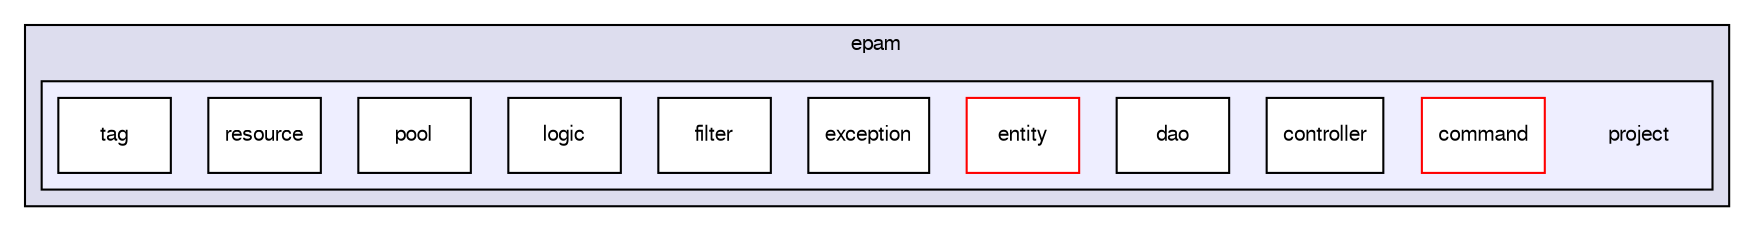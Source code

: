 digraph "C:/Workspace_Java_SE_3/Project/src/by/epam/project" {
  bgcolor=transparent;
  compound=true
  node [ fontsize="10", fontname="FreeSans"];
  edge [ labelfontsize="10", labelfontname="FreeSans"];
  subgraph clusterdir_76d8b636dcb00554d5f83d4c96d2f932 {
    graph [ bgcolor="#ddddee", pencolor="black", label="epam" fontname="FreeSans", fontsize="10", URL="dir_76d8b636dcb00554d5f83d4c96d2f932.html"]
  subgraph clusterdir_d0a5fcba9f43674a434d49a672afc364 {
    graph [ bgcolor="#eeeeff", pencolor="black", label="" URL="dir_d0a5fcba9f43674a434d49a672afc364.html"];
    dir_d0a5fcba9f43674a434d49a672afc364 [shape=plaintext label="project"];
    dir_f5c7764a6571c5e1f8670ce08ac82de3 [shape=box label="command" color="red" fillcolor="white" style="filled" URL="dir_f5c7764a6571c5e1f8670ce08ac82de3.html"];
    dir_31d90286291f9c98a9df1966b6e5aab9 [shape=box label="controller" color="black" fillcolor="white" style="filled" URL="dir_31d90286291f9c98a9df1966b6e5aab9.html"];
    dir_f53917ff58d80ceb82389b6677301a9b [shape=box label="dao" color="black" fillcolor="white" style="filled" URL="dir_f53917ff58d80ceb82389b6677301a9b.html"];
    dir_57770082d75ec0dd69e0f01a87132755 [shape=box label="entity" color="red" fillcolor="white" style="filled" URL="dir_57770082d75ec0dd69e0f01a87132755.html"];
    dir_eabe018250d46b8b7a4810e80c3cc0ac [shape=box label="exception" color="black" fillcolor="white" style="filled" URL="dir_eabe018250d46b8b7a4810e80c3cc0ac.html"];
    dir_5b04b7f28d1ae1d6fd34a74ca77c1c77 [shape=box label="filter" color="black" fillcolor="white" style="filled" URL="dir_5b04b7f28d1ae1d6fd34a74ca77c1c77.html"];
    dir_ffd97927472fdeb590dc8c9cba3b625f [shape=box label="logic" color="black" fillcolor="white" style="filled" URL="dir_ffd97927472fdeb590dc8c9cba3b625f.html"];
    dir_1255eeab8d30d8b727f694386683d2a2 [shape=box label="pool" color="black" fillcolor="white" style="filled" URL="dir_1255eeab8d30d8b727f694386683d2a2.html"];
    dir_57e9623f239e85275991b3ab35e704d4 [shape=box label="resource" color="black" fillcolor="white" style="filled" URL="dir_57e9623f239e85275991b3ab35e704d4.html"];
    dir_a22c4bb987659619fe6f0fc3b6d21cac [shape=box label="tag" color="black" fillcolor="white" style="filled" URL="dir_a22c4bb987659619fe6f0fc3b6d21cac.html"];
  }
  }
}
